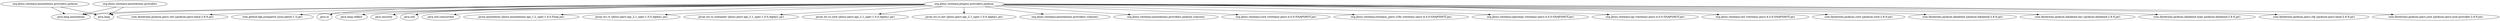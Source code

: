 digraph "classes" {
    // Path: /home/rsearls/j1/Resteasy/providers/jackson2/target/classes
   "org.jboss.resteasy.annotations.providers"         -> "java.lang";
   "org.jboss.resteasy.annotations.providers"         -> "java.lang.annotation";
   "org.jboss.resteasy.annotations.providers.jackson" -> "java.lang";
   "org.jboss.resteasy.annotations.providers.jackson" -> "java.lang.annotation";
   "org.jboss.resteasy.plugins.providers.jackson"     -> "com.fasterxml.jackson.core (jackson-core-2.8.9.jar)";
   "org.jboss.resteasy.plugins.providers.jackson"     -> "com.fasterxml.jackson.databind (jackson-databind-2.8.9.jar)";
   "org.jboss.resteasy.plugins.providers.jackson"     -> "com.fasterxml.jackson.databind.exc (jackson-databind-2.8.9.jar)";
   "org.jboss.resteasy.plugins.providers.jackson"     -> "com.fasterxml.jackson.databind.type (jackson-databind-2.8.9.jar)";
   "org.jboss.resteasy.plugins.providers.jackson"     -> "com.fasterxml.jackson.jaxrs.cfg (jackson-jaxrs-base-2.8.9.jar)";
   "org.jboss.resteasy.plugins.providers.jackson"     -> "com.fasterxml.jackson.jaxrs.json (jackson-jaxrs-json-provider-2.8.9.jar)";
   "org.jboss.resteasy.plugins.providers.jackson"     -> "com.fasterxml.jackson.jaxrs.util (jackson-jaxrs-base-2.8.9.jar)";
   "org.jboss.resteasy.plugins.providers.jackson"     -> "com.github.fge.jsonpatch (json-patch-1.3.jar)";
   "org.jboss.resteasy.plugins.providers.jackson"     -> "java.io";
   "org.jboss.resteasy.plugins.providers.jackson"     -> "java.lang";
   "org.jboss.resteasy.plugins.providers.jackson"     -> "java.lang.annotation";
   "org.jboss.resteasy.plugins.providers.jackson"     -> "java.lang.reflect";
   "org.jboss.resteasy.plugins.providers.jackson"     -> "java.security";
   "org.jboss.resteasy.plugins.providers.jackson"     -> "java.util";
   "org.jboss.resteasy.plugins.providers.jackson"     -> "java.util.concurrent";
   "org.jboss.resteasy.plugins.providers.jackson"     -> "javax.annotation (jboss-annotations-api_1.2_spec-1.0.0.Final.jar)";
   "org.jboss.resteasy.plugins.providers.jackson"     -> "javax.ws.rs (jboss-jaxrs-api_2.1_spec-1.0.0.Alpha1.jar)";
   "org.jboss.resteasy.plugins.providers.jackson"     -> "javax.ws.rs.container (jboss-jaxrs-api_2.1_spec-1.0.0.Alpha1.jar)";
   "org.jboss.resteasy.plugins.providers.jackson"     -> "javax.ws.rs.core (jboss-jaxrs-api_2.1_spec-1.0.0.Alpha1.jar)";
   "org.jboss.resteasy.plugins.providers.jackson"     -> "javax.ws.rs.ext (jboss-jaxrs-api_2.1_spec-1.0.0.Alpha1.jar)";
   "org.jboss.resteasy.plugins.providers.jackson"     -> "org.jboss.resteasy.annotations.providers (classes)";
   "org.jboss.resteasy.plugins.providers.jackson"     -> "org.jboss.resteasy.annotations.providers.jackson (classes)";
   "org.jboss.resteasy.plugins.providers.jackson"     -> "org.jboss.resteasy.core (resteasy-jaxrs-4.0.0-SNAPSHOT.jar)";
   "org.jboss.resteasy.plugins.providers.jackson"     -> "org.jboss.resteasy.resteasy_jaxrs.i18n (resteasy-jaxrs-4.0.0-SNAPSHOT.jar)";
   "org.jboss.resteasy.plugins.providers.jackson"     -> "org.jboss.resteasy.specimpl (resteasy-jaxrs-4.0.0-SNAPSHOT.jar)";
   "org.jboss.resteasy.plugins.providers.jackson"     -> "org.jboss.resteasy.spi (resteasy-jaxrs-4.0.0-SNAPSHOT.jar)";
   "org.jboss.resteasy.plugins.providers.jackson"     -> "org.jboss.resteasy.util (resteasy-jaxrs-4.0.0-SNAPSHOT.jar)";
}
